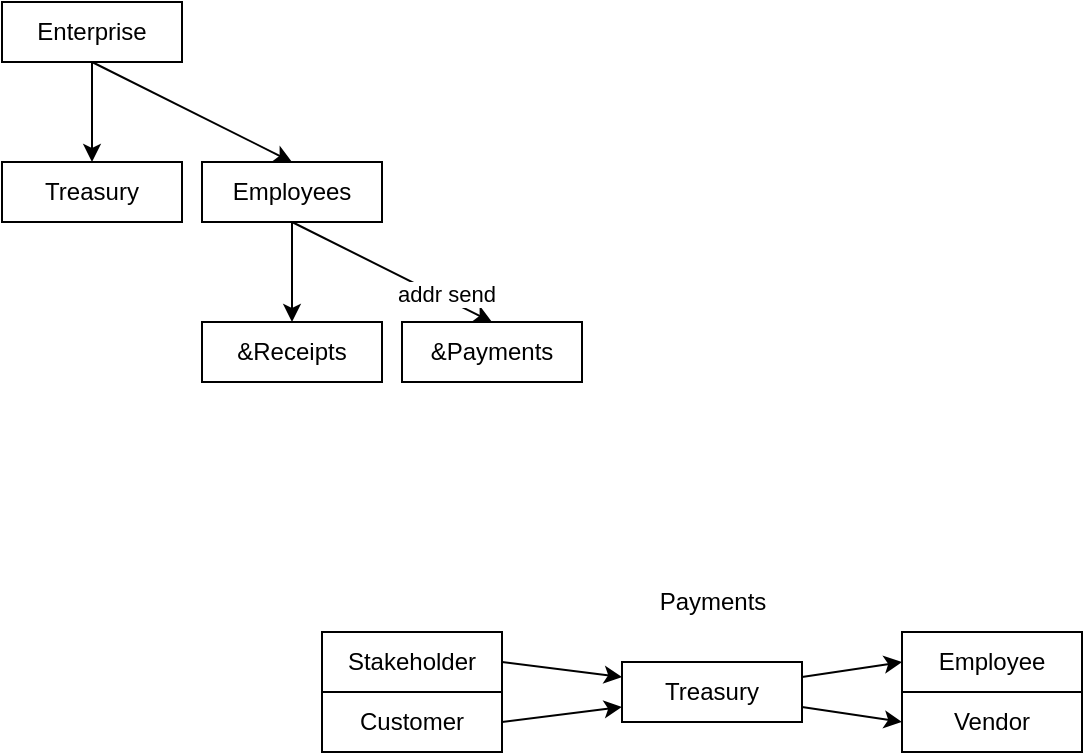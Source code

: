 <mxfile>
    <diagram id="exXlRwIV-FFxkJ9PT-7B" name="Page-1">
        <mxGraphModel dx="1056" dy="506" grid="1" gridSize="10" guides="1" tooltips="1" connect="1" arrows="1" fold="1" page="1" pageScale="1" pageWidth="850" pageHeight="1100" math="0" shadow="0">
            <root>
                <mxCell id="0"/>
                <mxCell id="1" parent="0"/>
                <mxCell id="4" style="edgeStyle=none;html=1;exitX=0.5;exitY=1;exitDx=0;exitDy=0;entryX=0.5;entryY=0;entryDx=0;entryDy=0;" edge="1" parent="1" source="2" target="3">
                    <mxGeometry relative="1" as="geometry"/>
                </mxCell>
                <mxCell id="6" style="edgeStyle=none;html=1;exitX=0.5;exitY=1;exitDx=0;exitDy=0;entryX=0.5;entryY=0;entryDx=0;entryDy=0;" edge="1" parent="1" source="2" target="5">
                    <mxGeometry relative="1" as="geometry"/>
                </mxCell>
                <mxCell id="2" value="Enterprise" style="rounded=0;whiteSpace=wrap;html=1;" vertex="1" parent="1">
                    <mxGeometry x="20" y="30" width="90" height="30" as="geometry"/>
                </mxCell>
                <mxCell id="8" style="edgeStyle=none;html=1;exitX=0.5;exitY=1;exitDx=0;exitDy=0;" edge="1" parent="1" source="3" target="7">
                    <mxGeometry relative="1" as="geometry"/>
                </mxCell>
                <mxCell id="10" style="edgeStyle=none;html=1;exitX=0.5;exitY=1;exitDx=0;exitDy=0;entryX=0.5;entryY=0;entryDx=0;entryDy=0;" edge="1" parent="1" source="3" target="9">
                    <mxGeometry relative="1" as="geometry"/>
                </mxCell>
                <mxCell id="11" value="addr send" style="edgeLabel;html=1;align=center;verticalAlign=middle;resizable=0;points=[];" vertex="1" connectable="0" parent="10">
                    <mxGeometry x="0.52" y="2" relative="1" as="geometry">
                        <mxPoint as="offset"/>
                    </mxGeometry>
                </mxCell>
                <mxCell id="3" value="Employees" style="rounded=0;whiteSpace=wrap;html=1;" vertex="1" parent="1">
                    <mxGeometry x="120" y="110" width="90" height="30" as="geometry"/>
                </mxCell>
                <mxCell id="5" value="Treasury" style="rounded=0;whiteSpace=wrap;html=1;" vertex="1" parent="1">
                    <mxGeometry x="20" y="110" width="90" height="30" as="geometry"/>
                </mxCell>
                <mxCell id="7" value="&amp;amp;Receipts" style="rounded=0;whiteSpace=wrap;html=1;" vertex="1" parent="1">
                    <mxGeometry x="120" y="190" width="90" height="30" as="geometry"/>
                </mxCell>
                <mxCell id="9" value="&amp;amp;Payments" style="rounded=0;whiteSpace=wrap;html=1;" vertex="1" parent="1">
                    <mxGeometry x="220" y="190" width="90" height="30" as="geometry"/>
                </mxCell>
                <mxCell id="12" value="Vendor" style="rounded=0;whiteSpace=wrap;html=1;" vertex="1" parent="1">
                    <mxGeometry x="470" y="375" width="90" height="30" as="geometry"/>
                </mxCell>
                <mxCell id="13" value="Employee" style="rounded=0;whiteSpace=wrap;html=1;" vertex="1" parent="1">
                    <mxGeometry x="470" y="345" width="90" height="30" as="geometry"/>
                </mxCell>
                <mxCell id="17" style="edgeStyle=none;html=1;exitX=1;exitY=0.5;exitDx=0;exitDy=0;entryX=0;entryY=0.25;entryDx=0;entryDy=0;" edge="1" parent="1" source="14" target="16">
                    <mxGeometry relative="1" as="geometry"/>
                </mxCell>
                <mxCell id="14" value="Stakeholder" style="rounded=0;whiteSpace=wrap;html=1;" vertex="1" parent="1">
                    <mxGeometry x="180" y="345" width="90" height="30" as="geometry"/>
                </mxCell>
                <mxCell id="18" style="edgeStyle=none;html=1;exitX=1;exitY=0.5;exitDx=0;exitDy=0;entryX=0;entryY=0.75;entryDx=0;entryDy=0;" edge="1" parent="1" source="15" target="16">
                    <mxGeometry relative="1" as="geometry"/>
                </mxCell>
                <mxCell id="15" value="Customer" style="rounded=0;whiteSpace=wrap;html=1;" vertex="1" parent="1">
                    <mxGeometry x="180" y="375" width="90" height="30" as="geometry"/>
                </mxCell>
                <mxCell id="19" style="edgeStyle=none;html=1;exitX=1;exitY=0.25;exitDx=0;exitDy=0;entryX=0;entryY=0.5;entryDx=0;entryDy=0;" edge="1" parent="1" source="16" target="13">
                    <mxGeometry relative="1" as="geometry"/>
                </mxCell>
                <mxCell id="20" style="edgeStyle=none;html=1;exitX=1;exitY=0.75;exitDx=0;exitDy=0;entryX=0;entryY=0.5;entryDx=0;entryDy=0;" edge="1" parent="1" source="16" target="12">
                    <mxGeometry relative="1" as="geometry"/>
                </mxCell>
                <mxCell id="16" value="Treasury" style="rounded=0;whiteSpace=wrap;html=1;" vertex="1" parent="1">
                    <mxGeometry x="330" y="360" width="90" height="30" as="geometry"/>
                </mxCell>
                <mxCell id="21" value="Payments" style="text;html=1;align=center;verticalAlign=middle;resizable=0;points=[];autosize=1;strokeColor=none;fillColor=none;" vertex="1" parent="1">
                    <mxGeometry x="335" y="315" width="80" height="30" as="geometry"/>
                </mxCell>
            </root>
        </mxGraphModel>
    </diagram>
</mxfile>